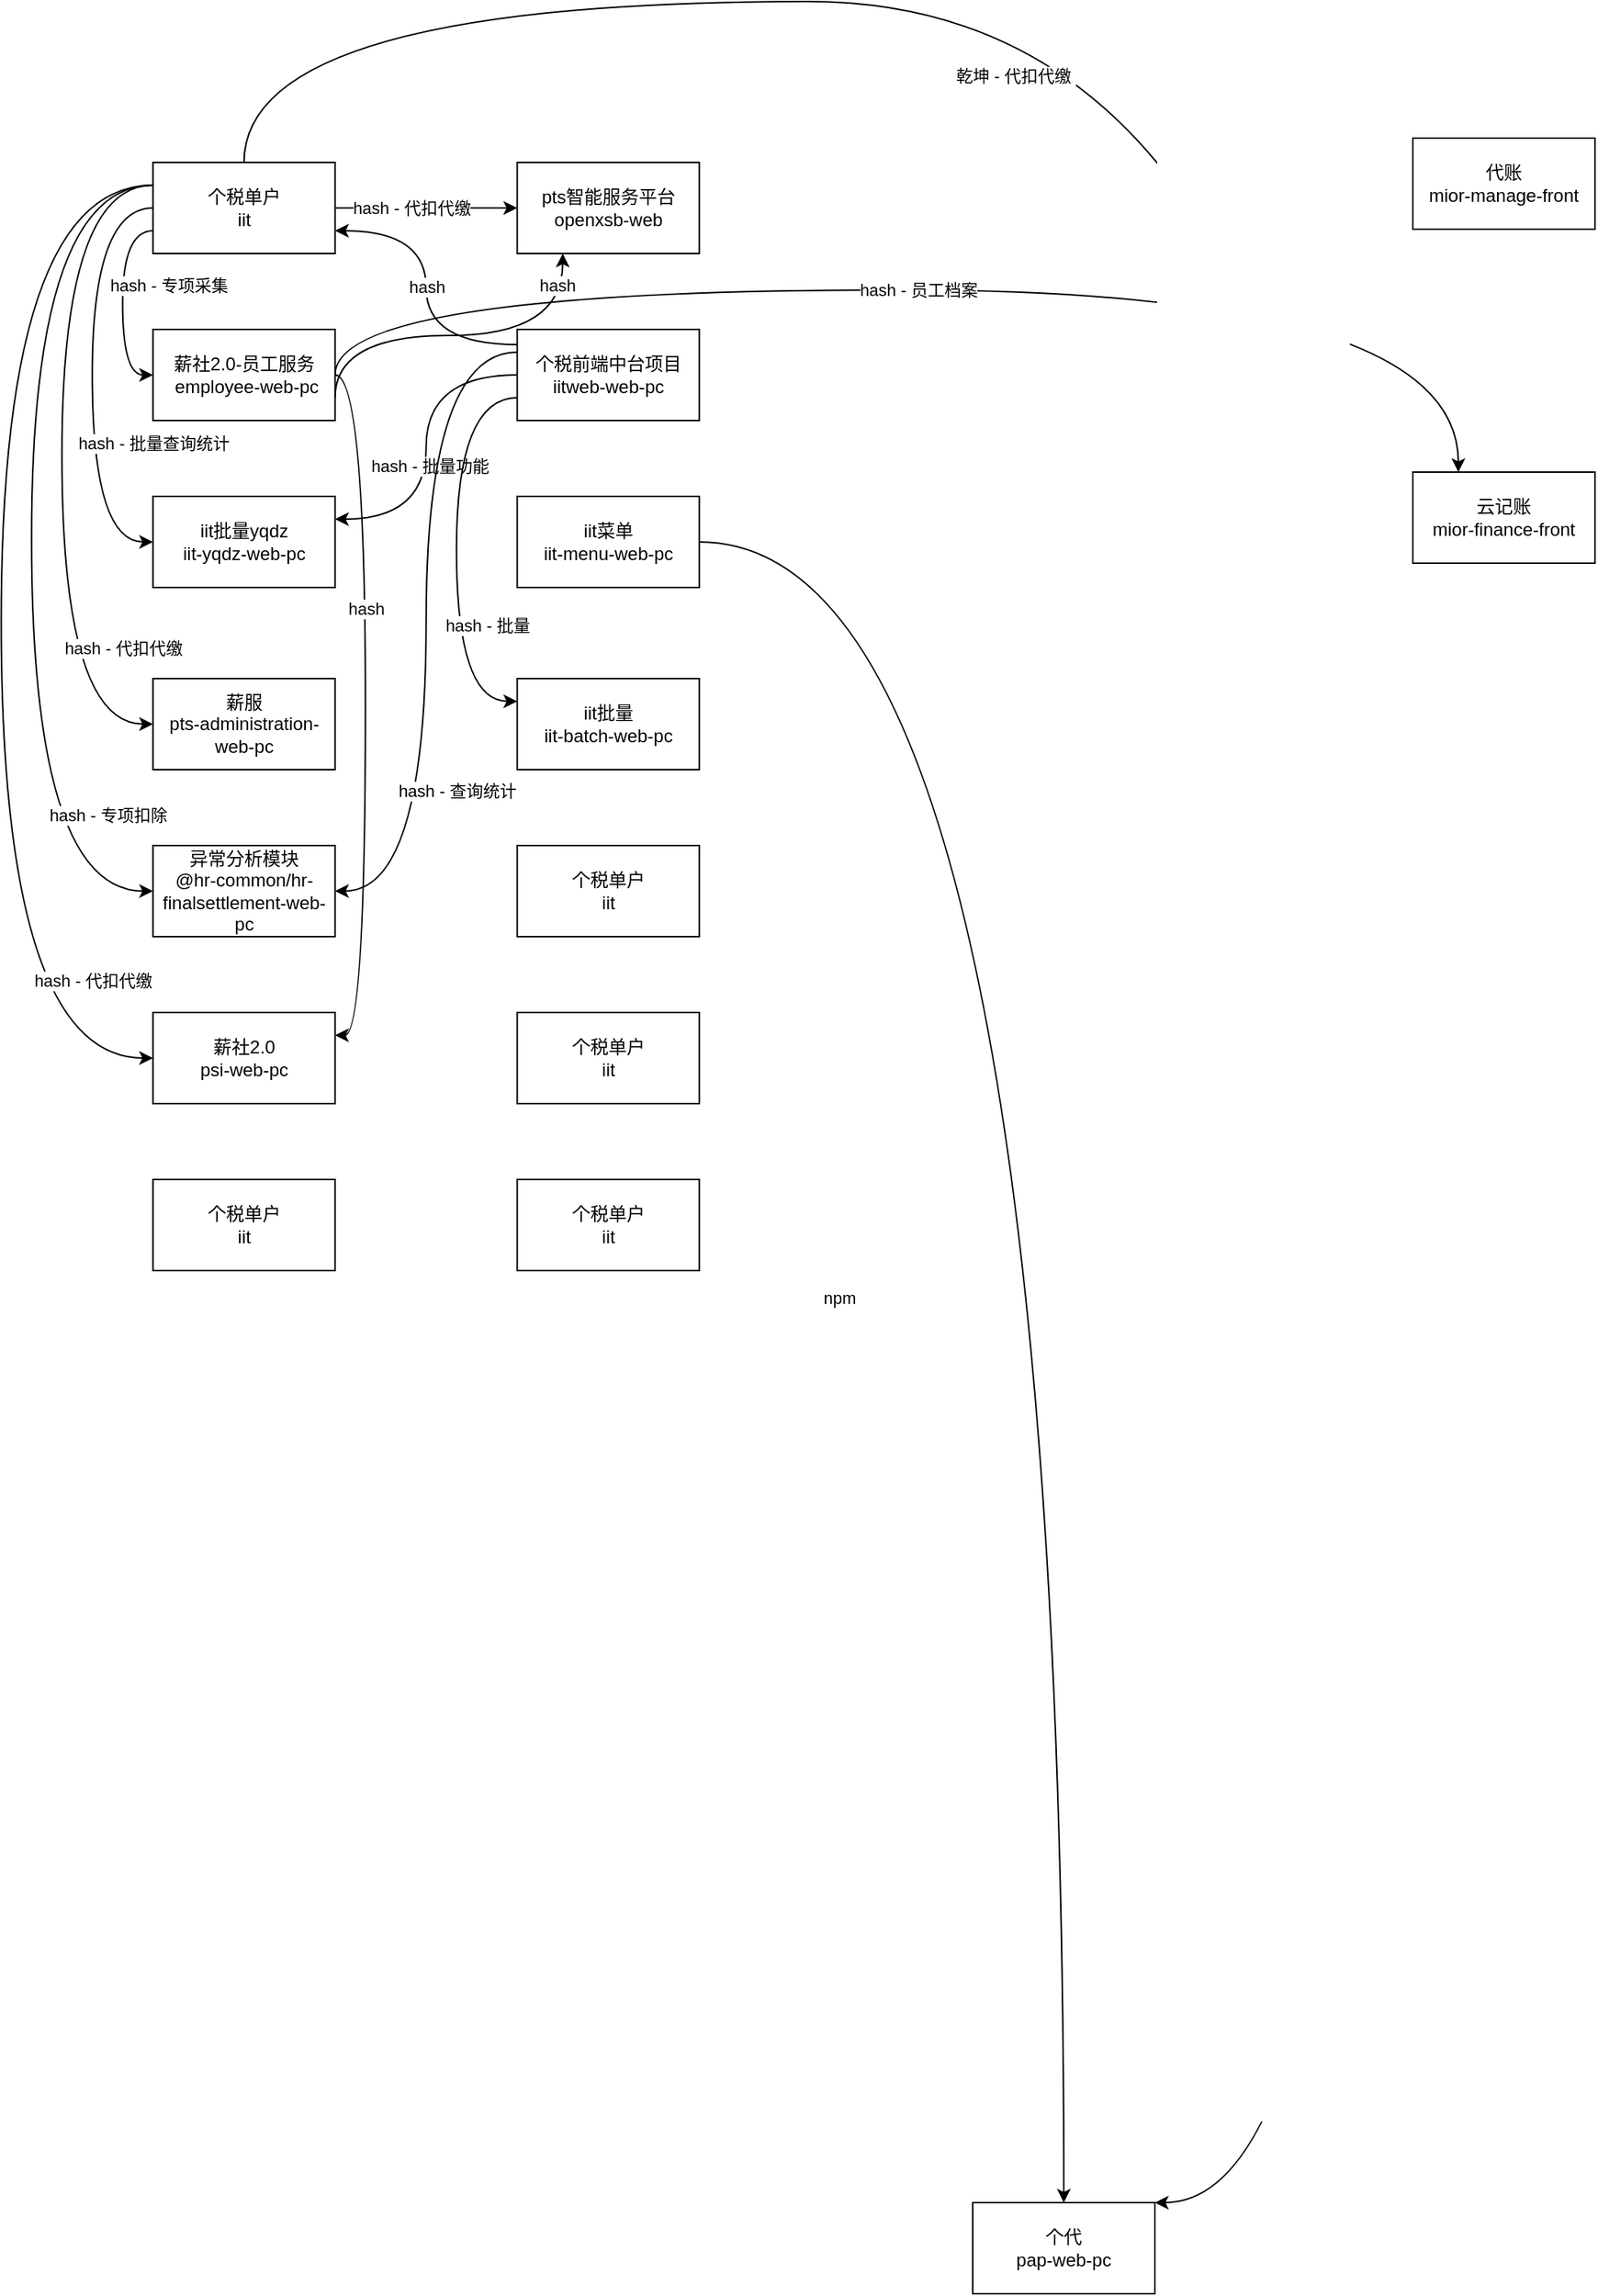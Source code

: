 <mxfile version="14.7.0" type="github">
  <diagram id="C5RBs43oDa-KdzZeNtuy" name="Page-1">
    <mxGraphModel dx="1007" dy="646" grid="1" gridSize="10" guides="1" tooltips="1" connect="1" arrows="1" fold="1" page="1" pageScale="1" pageWidth="1920" pageHeight="1200" math="0" shadow="0">
      <root>
        <mxCell id="WIyWlLk6GJQsqaUBKTNV-0" />
        <mxCell id="WIyWlLk6GJQsqaUBKTNV-1" parent="WIyWlLk6GJQsqaUBKTNV-0" />
        <mxCell id="jXRH5hxhqufLYqnt1CxV-52" style="edgeStyle=orthogonalEdgeStyle;curved=1;jumpStyle=gap;orthogonalLoop=1;jettySize=auto;html=1;exitX=0;exitY=0.75;exitDx=0;exitDy=0;entryX=0;entryY=0.5;entryDx=0;entryDy=0;" edge="1" parent="WIyWlLk6GJQsqaUBKTNV-1" source="jXRH5hxhqufLYqnt1CxV-47" target="jXRH5hxhqufLYqnt1CxV-48">
          <mxGeometry relative="1" as="geometry" />
        </mxCell>
        <mxCell id="jXRH5hxhqufLYqnt1CxV-69" value="hash - 专项采集" style="edgeLabel;html=1;align=center;verticalAlign=middle;resizable=0;points=[];" vertex="1" connectable="0" parent="jXRH5hxhqufLYqnt1CxV-52">
          <mxGeometry x="-0.17" relative="1" as="geometry">
            <mxPoint x="30" as="offset" />
          </mxGeometry>
        </mxCell>
        <mxCell id="jXRH5hxhqufLYqnt1CxV-70" style="edgeStyle=orthogonalEdgeStyle;curved=1;jumpStyle=gap;orthogonalLoop=1;jettySize=auto;html=1;exitX=1;exitY=0.5;exitDx=0;exitDy=0;" edge="1" parent="WIyWlLk6GJQsqaUBKTNV-1" source="jXRH5hxhqufLYqnt1CxV-47" target="jXRH5hxhqufLYqnt1CxV-59">
          <mxGeometry relative="1" as="geometry" />
        </mxCell>
        <mxCell id="jXRH5hxhqufLYqnt1CxV-71" value="hash - 代扣代缴" style="edgeLabel;html=1;align=center;verticalAlign=middle;resizable=0;points=[];" vertex="1" connectable="0" parent="jXRH5hxhqufLYqnt1CxV-70">
          <mxGeometry x="-0.183" y="-2" relative="1" as="geometry">
            <mxPoint x="1" y="-2" as="offset" />
          </mxGeometry>
        </mxCell>
        <mxCell id="jXRH5hxhqufLYqnt1CxV-75" style="edgeStyle=orthogonalEdgeStyle;curved=1;jumpStyle=gap;orthogonalLoop=1;jettySize=auto;html=1;exitX=0;exitY=0.5;exitDx=0;exitDy=0;entryX=0;entryY=0.5;entryDx=0;entryDy=0;" edge="1" parent="WIyWlLk6GJQsqaUBKTNV-1" source="jXRH5hxhqufLYqnt1CxV-47" target="jXRH5hxhqufLYqnt1CxV-49">
          <mxGeometry relative="1" as="geometry">
            <Array as="points">
              <mxPoint x="449.8" y="226" />
              <mxPoint x="449.8" y="446" />
            </Array>
          </mxGeometry>
        </mxCell>
        <mxCell id="jXRH5hxhqufLYqnt1CxV-76" value="hash - 批量查询统计" style="edgeLabel;html=1;align=center;verticalAlign=middle;resizable=0;points=[];" vertex="1" connectable="0" parent="jXRH5hxhqufLYqnt1CxV-75">
          <mxGeometry x="0.3" y="3" relative="1" as="geometry">
            <mxPoint x="37" as="offset" />
          </mxGeometry>
        </mxCell>
        <mxCell id="jXRH5hxhqufLYqnt1CxV-77" style="edgeStyle=orthogonalEdgeStyle;curved=1;jumpStyle=gap;orthogonalLoop=1;jettySize=auto;html=1;exitX=0;exitY=0.25;exitDx=0;exitDy=0;entryX=0;entryY=0.5;entryDx=0;entryDy=0;" edge="1" parent="WIyWlLk6GJQsqaUBKTNV-1" source="jXRH5hxhqufLYqnt1CxV-47" target="jXRH5hxhqufLYqnt1CxV-50">
          <mxGeometry relative="1" as="geometry">
            <Array as="points">
              <mxPoint x="429.8" y="211" />
              <mxPoint x="429.8" y="566" />
            </Array>
          </mxGeometry>
        </mxCell>
        <mxCell id="jXRH5hxhqufLYqnt1CxV-78" value="hash - 代扣代缴" style="edgeLabel;html=1;align=center;verticalAlign=middle;resizable=0;points=[];" vertex="1" connectable="0" parent="jXRH5hxhqufLYqnt1CxV-77">
          <mxGeometry x="0.541" y="10" relative="1" as="geometry">
            <mxPoint x="30" y="-1" as="offset" />
          </mxGeometry>
        </mxCell>
        <mxCell id="jXRH5hxhqufLYqnt1CxV-82" style="edgeStyle=orthogonalEdgeStyle;curved=1;jumpStyle=gap;orthogonalLoop=1;jettySize=auto;html=1;exitX=0;exitY=0.25;exitDx=0;exitDy=0;entryX=0;entryY=0.5;entryDx=0;entryDy=0;" edge="1" parent="WIyWlLk6GJQsqaUBKTNV-1" source="jXRH5hxhqufLYqnt1CxV-47" target="jXRH5hxhqufLYqnt1CxV-51">
          <mxGeometry relative="1" as="geometry">
            <Array as="points">
              <mxPoint x="409.8" y="211" />
              <mxPoint x="409.8" y="676" />
            </Array>
          </mxGeometry>
        </mxCell>
        <mxCell id="jXRH5hxhqufLYqnt1CxV-83" value="hash - 专项扣除" style="edgeLabel;html=1;align=center;verticalAlign=middle;resizable=0;points=[];" vertex="1" connectable="0" parent="jXRH5hxhqufLYqnt1CxV-82">
          <mxGeometry x="0.587" y="23" relative="1" as="geometry">
            <mxPoint x="27" y="-1" as="offset" />
          </mxGeometry>
        </mxCell>
        <mxCell id="jXRH5hxhqufLYqnt1CxV-84" style="edgeStyle=orthogonalEdgeStyle;curved=1;jumpStyle=gap;orthogonalLoop=1;jettySize=auto;html=1;exitX=0;exitY=0.25;exitDx=0;exitDy=0;entryX=0;entryY=0.5;entryDx=0;entryDy=0;" edge="1" parent="WIyWlLk6GJQsqaUBKTNV-1" source="jXRH5hxhqufLYqnt1CxV-47" target="jXRH5hxhqufLYqnt1CxV-64">
          <mxGeometry relative="1" as="geometry">
            <Array as="points">
              <mxPoint x="389.8" y="211" />
              <mxPoint x="389.8" y="786" />
            </Array>
          </mxGeometry>
        </mxCell>
        <mxCell id="jXRH5hxhqufLYqnt1CxV-85" value="hash - 代扣代缴" style="edgeLabel;html=1;align=center;verticalAlign=middle;resizable=0;points=[];" vertex="1" connectable="0" parent="jXRH5hxhqufLYqnt1CxV-84">
          <mxGeometry x="0.61" y="33" relative="1" as="geometry">
            <mxPoint x="27" as="offset" />
          </mxGeometry>
        </mxCell>
        <mxCell id="jXRH5hxhqufLYqnt1CxV-88" style="edgeStyle=orthogonalEdgeStyle;curved=1;jumpStyle=gap;orthogonalLoop=1;jettySize=auto;html=1;exitX=0.5;exitY=0;exitDx=0;exitDy=0;entryX=1;entryY=0;entryDx=0;entryDy=0;" edge="1" parent="WIyWlLk6GJQsqaUBKTNV-1" source="jXRH5hxhqufLYqnt1CxV-47" target="jXRH5hxhqufLYqnt1CxV-56">
          <mxGeometry relative="1" as="geometry">
            <Array as="points">
              <mxPoint x="550" y="90" />
              <mxPoint x="1293" y="90" />
              <mxPoint x="1293" y="1540" />
            </Array>
          </mxGeometry>
        </mxCell>
        <mxCell id="jXRH5hxhqufLYqnt1CxV-100" value="乾坤 -&amp;nbsp;代扣代缴&amp;nbsp;" style="edgeLabel;html=1;align=center;verticalAlign=middle;resizable=0;points=[];" vertex="1" connectable="0" parent="jXRH5hxhqufLYqnt1CxV-88">
          <mxGeometry x="-0.498" y="-49" relative="1" as="geometry">
            <mxPoint x="1" as="offset" />
          </mxGeometry>
        </mxCell>
        <mxCell id="jXRH5hxhqufLYqnt1CxV-47" value="&lt;span&gt;个税单户&lt;/span&gt;&lt;br&gt;&lt;span&gt;iit&lt;/span&gt;" style="rounded=0;whiteSpace=wrap;html=1;gradientColor=none;" vertex="1" parent="WIyWlLk6GJQsqaUBKTNV-1">
          <mxGeometry x="489.8" y="196" width="120" height="60" as="geometry" />
        </mxCell>
        <mxCell id="jXRH5hxhqufLYqnt1CxV-105" style="edgeStyle=orthogonalEdgeStyle;curved=1;jumpStyle=gap;orthogonalLoop=1;jettySize=auto;html=1;exitX=1;exitY=0.5;exitDx=0;exitDy=0;entryX=0.25;entryY=0;entryDx=0;entryDy=0;" edge="1" parent="WIyWlLk6GJQsqaUBKTNV-1" source="jXRH5hxhqufLYqnt1CxV-48" target="jXRH5hxhqufLYqnt1CxV-104">
          <mxGeometry relative="1" as="geometry">
            <Array as="points">
              <mxPoint x="610" y="280" />
              <mxPoint x="1350" y="280" />
            </Array>
          </mxGeometry>
        </mxCell>
        <mxCell id="jXRH5hxhqufLYqnt1CxV-106" value="hash - 员工档案" style="edgeLabel;html=1;align=center;verticalAlign=middle;resizable=0;points=[];" vertex="1" connectable="0" parent="jXRH5hxhqufLYqnt1CxV-105">
          <mxGeometry x="-0.039" relative="1" as="geometry">
            <mxPoint as="offset" />
          </mxGeometry>
        </mxCell>
        <mxCell id="jXRH5hxhqufLYqnt1CxV-107" style="edgeStyle=orthogonalEdgeStyle;curved=1;jumpStyle=gap;orthogonalLoop=1;jettySize=auto;html=1;exitX=1;exitY=0.75;exitDx=0;exitDy=0;entryX=0.25;entryY=1;entryDx=0;entryDy=0;" edge="1" parent="WIyWlLk6GJQsqaUBKTNV-1" source="jXRH5hxhqufLYqnt1CxV-48" target="jXRH5hxhqufLYqnt1CxV-59">
          <mxGeometry relative="1" as="geometry">
            <Array as="points">
              <mxPoint x="610" y="310" />
              <mxPoint x="760" y="310" />
            </Array>
          </mxGeometry>
        </mxCell>
        <mxCell id="jXRH5hxhqufLYqnt1CxV-108" value="hash" style="edgeLabel;html=1;align=center;verticalAlign=middle;resizable=0;points=[];" vertex="1" connectable="0" parent="jXRH5hxhqufLYqnt1CxV-107">
          <mxGeometry x="0.833" y="4" relative="1" as="geometry">
            <mxPoint as="offset" />
          </mxGeometry>
        </mxCell>
        <mxCell id="jXRH5hxhqufLYqnt1CxV-109" style="edgeStyle=orthogonalEdgeStyle;curved=1;jumpStyle=gap;orthogonalLoop=1;jettySize=auto;html=1;exitX=1;exitY=0.5;exitDx=0;exitDy=0;entryX=1;entryY=0.25;entryDx=0;entryDy=0;" edge="1" parent="WIyWlLk6GJQsqaUBKTNV-1" source="jXRH5hxhqufLYqnt1CxV-48" target="jXRH5hxhqufLYqnt1CxV-64">
          <mxGeometry relative="1" as="geometry" />
        </mxCell>
        <mxCell id="jXRH5hxhqufLYqnt1CxV-110" value="hash" style="edgeLabel;html=1;align=center;verticalAlign=middle;resizable=0;points=[];" vertex="1" connectable="0" parent="jXRH5hxhqufLYqnt1CxV-109">
          <mxGeometry x="-0.267" relative="1" as="geometry">
            <mxPoint as="offset" />
          </mxGeometry>
        </mxCell>
        <mxCell id="jXRH5hxhqufLYqnt1CxV-48" value="薪社2.0-员工服务&lt;br&gt;&amp;nbsp;employee-web-pc" style="rounded=0;whiteSpace=wrap;html=1;gradientColor=none;" vertex="1" parent="WIyWlLk6GJQsqaUBKTNV-1">
          <mxGeometry x="489.8" y="306" width="120" height="60" as="geometry" />
        </mxCell>
        <mxCell id="jXRH5hxhqufLYqnt1CxV-49" value="iit批量yqdz&lt;br&gt;iit-yqdz-web-pc" style="rounded=0;whiteSpace=wrap;html=1;gradientColor=none;" vertex="1" parent="WIyWlLk6GJQsqaUBKTNV-1">
          <mxGeometry x="489.8" y="416" width="120" height="60" as="geometry" />
        </mxCell>
        <mxCell id="jXRH5hxhqufLYqnt1CxV-50" value="薪服&lt;br&gt;pts-administration-web-pc" style="rounded=0;whiteSpace=wrap;html=1;gradientColor=none;" vertex="1" parent="WIyWlLk6GJQsqaUBKTNV-1">
          <mxGeometry x="489.8" y="536" width="120" height="60" as="geometry" />
        </mxCell>
        <mxCell id="jXRH5hxhqufLYqnt1CxV-51" value="异常分析模块&lt;br&gt;@hr-common/hr-finalsettlement-web-pc" style="rounded=0;whiteSpace=wrap;html=1;gradientColor=none;" vertex="1" parent="WIyWlLk6GJQsqaUBKTNV-1">
          <mxGeometry x="489.8" y="646" width="120" height="60" as="geometry" />
        </mxCell>
        <mxCell id="jXRH5hxhqufLYqnt1CxV-56" value="个代&lt;br&gt;pap-web-pc" style="rounded=0;whiteSpace=wrap;html=1;gradientColor=none;" vertex="1" parent="WIyWlLk6GJQsqaUBKTNV-1">
          <mxGeometry x="1030" y="1540" width="120" height="60" as="geometry" />
        </mxCell>
        <mxCell id="jXRH5hxhqufLYqnt1CxV-59" value="pts智能服务平台&lt;br&gt;openxsb-web" style="rounded=0;whiteSpace=wrap;html=1;gradientColor=none;" vertex="1" parent="WIyWlLk6GJQsqaUBKTNV-1">
          <mxGeometry x="729.8" y="196" width="120" height="60" as="geometry" />
        </mxCell>
        <mxCell id="jXRH5hxhqufLYqnt1CxV-72" value="hash" style="edgeStyle=orthogonalEdgeStyle;curved=1;jumpStyle=gap;orthogonalLoop=1;jettySize=auto;html=1;entryX=1;entryY=0.75;entryDx=0;entryDy=0;" edge="1" parent="WIyWlLk6GJQsqaUBKTNV-1" source="jXRH5hxhqufLYqnt1CxV-60" target="jXRH5hxhqufLYqnt1CxV-47">
          <mxGeometry relative="1" as="geometry">
            <Array as="points">
              <mxPoint x="669.8" y="316" />
              <mxPoint x="669.8" y="241" />
            </Array>
          </mxGeometry>
        </mxCell>
        <mxCell id="jXRH5hxhqufLYqnt1CxV-73" style="edgeStyle=orthogonalEdgeStyle;curved=1;jumpStyle=gap;orthogonalLoop=1;jettySize=auto;html=1;entryX=1;entryY=0.25;entryDx=0;entryDy=0;exitX=0;exitY=0.5;exitDx=0;exitDy=0;" edge="1" parent="WIyWlLk6GJQsqaUBKTNV-1" source="jXRH5hxhqufLYqnt1CxV-60" target="jXRH5hxhqufLYqnt1CxV-49">
          <mxGeometry relative="1" as="geometry">
            <mxPoint x="719.8" y="336" as="sourcePoint" />
          </mxGeometry>
        </mxCell>
        <mxCell id="jXRH5hxhqufLYqnt1CxV-74" value="hash - 批量功能" style="edgeLabel;html=1;align=center;verticalAlign=middle;resizable=0;points=[];" vertex="1" connectable="0" parent="jXRH5hxhqufLYqnt1CxV-73">
          <mxGeometry x="0.11" y="2" relative="1" as="geometry">
            <mxPoint as="offset" />
          </mxGeometry>
        </mxCell>
        <mxCell id="jXRH5hxhqufLYqnt1CxV-92" style="edgeStyle=orthogonalEdgeStyle;curved=1;jumpStyle=gap;orthogonalLoop=1;jettySize=auto;html=1;exitX=0;exitY=0.75;exitDx=0;exitDy=0;entryX=0;entryY=0.25;entryDx=0;entryDy=0;" edge="1" parent="WIyWlLk6GJQsqaUBKTNV-1" source="jXRH5hxhqufLYqnt1CxV-60" target="jXRH5hxhqufLYqnt1CxV-62">
          <mxGeometry relative="1" as="geometry">
            <Array as="points">
              <mxPoint x="689.8" y="351" />
              <mxPoint x="689.8" y="551" />
            </Array>
          </mxGeometry>
        </mxCell>
        <mxCell id="jXRH5hxhqufLYqnt1CxV-93" value="hash - 批量" style="edgeLabel;html=1;align=center;verticalAlign=middle;resizable=0;points=[];" vertex="1" connectable="0" parent="jXRH5hxhqufLYqnt1CxV-92">
          <mxGeometry x="0.357" relative="1" as="geometry">
            <mxPoint x="20" as="offset" />
          </mxGeometry>
        </mxCell>
        <mxCell id="jXRH5hxhqufLYqnt1CxV-95" style="edgeStyle=orthogonalEdgeStyle;curved=1;jumpStyle=gap;orthogonalLoop=1;jettySize=auto;html=1;exitX=0;exitY=0.25;exitDx=0;exitDy=0;entryX=1;entryY=0.5;entryDx=0;entryDy=0;" edge="1" parent="WIyWlLk6GJQsqaUBKTNV-1" source="jXRH5hxhqufLYqnt1CxV-60" target="jXRH5hxhqufLYqnt1CxV-51">
          <mxGeometry relative="1" as="geometry" />
        </mxCell>
        <mxCell id="jXRH5hxhqufLYqnt1CxV-96" value="hash - 查询统计" style="edgeLabel;html=1;align=center;verticalAlign=middle;resizable=0;points=[];" vertex="1" connectable="0" parent="jXRH5hxhqufLYqnt1CxV-95">
          <mxGeometry x="0.469" y="-8" relative="1" as="geometry">
            <mxPoint x="28" as="offset" />
          </mxGeometry>
        </mxCell>
        <mxCell id="jXRH5hxhqufLYqnt1CxV-60" value="个税前端中台项目&lt;br&gt;iitweb-web-pc" style="rounded=0;whiteSpace=wrap;html=1;gradientColor=none;" vertex="1" parent="WIyWlLk6GJQsqaUBKTNV-1">
          <mxGeometry x="729.8" y="306" width="120" height="60" as="geometry" />
        </mxCell>
        <mxCell id="jXRH5hxhqufLYqnt1CxV-86" style="edgeStyle=orthogonalEdgeStyle;curved=1;jumpStyle=gap;orthogonalLoop=1;jettySize=auto;html=1;exitX=1;exitY=0.5;exitDx=0;exitDy=0;" edge="1" parent="WIyWlLk6GJQsqaUBKTNV-1" source="jXRH5hxhqufLYqnt1CxV-61" target="jXRH5hxhqufLYqnt1CxV-56">
          <mxGeometry relative="1" as="geometry" />
        </mxCell>
        <mxCell id="jXRH5hxhqufLYqnt1CxV-87" value="npm" style="edgeLabel;html=1;align=center;verticalAlign=middle;resizable=0;points=[];" vertex="1" connectable="0" parent="jXRH5hxhqufLYqnt1CxV-86">
          <mxGeometry x="0.106" y="-148" relative="1" as="geometry">
            <mxPoint as="offset" />
          </mxGeometry>
        </mxCell>
        <mxCell id="jXRH5hxhqufLYqnt1CxV-61" value="iit菜单&lt;br&gt;iit-menu-web-pc" style="rounded=0;whiteSpace=wrap;html=1;gradientColor=none;" vertex="1" parent="WIyWlLk6GJQsqaUBKTNV-1">
          <mxGeometry x="729.8" y="416" width="120" height="60" as="geometry" />
        </mxCell>
        <mxCell id="jXRH5hxhqufLYqnt1CxV-62" value="iit批量&lt;br&gt;iit-batch-web-pc" style="rounded=0;whiteSpace=wrap;html=1;gradientColor=none;" vertex="1" parent="WIyWlLk6GJQsqaUBKTNV-1">
          <mxGeometry x="729.8" y="536" width="120" height="60" as="geometry" />
        </mxCell>
        <mxCell id="jXRH5hxhqufLYqnt1CxV-63" value="&lt;span&gt;个税单户&lt;/span&gt;&lt;br&gt;&lt;span&gt;iit&lt;/span&gt;" style="rounded=0;whiteSpace=wrap;html=1;gradientColor=none;" vertex="1" parent="WIyWlLk6GJQsqaUBKTNV-1">
          <mxGeometry x="729.8" y="646" width="120" height="60" as="geometry" />
        </mxCell>
        <mxCell id="jXRH5hxhqufLYqnt1CxV-64" value="薪社2.0&lt;br&gt;psi-web-pc" style="rounded=0;whiteSpace=wrap;html=1;gradientColor=none;" vertex="1" parent="WIyWlLk6GJQsqaUBKTNV-1">
          <mxGeometry x="489.8" y="756" width="120" height="60" as="geometry" />
        </mxCell>
        <mxCell id="jXRH5hxhqufLYqnt1CxV-65" value="&lt;span&gt;个税单户&lt;/span&gt;&lt;br&gt;&lt;span&gt;iit&lt;/span&gt;" style="rounded=0;whiteSpace=wrap;html=1;gradientColor=none;" vertex="1" parent="WIyWlLk6GJQsqaUBKTNV-1">
          <mxGeometry x="729.8" y="756" width="120" height="60" as="geometry" />
        </mxCell>
        <mxCell id="jXRH5hxhqufLYqnt1CxV-66" value="&lt;span&gt;个税单户&lt;/span&gt;&lt;br&gt;&lt;span&gt;iit&lt;/span&gt;" style="rounded=0;whiteSpace=wrap;html=1;gradientColor=none;" vertex="1" parent="WIyWlLk6GJQsqaUBKTNV-1">
          <mxGeometry x="489.8" y="866" width="120" height="60" as="geometry" />
        </mxCell>
        <mxCell id="jXRH5hxhqufLYqnt1CxV-67" value="&lt;span&gt;个税单户&lt;/span&gt;&lt;br&gt;&lt;span&gt;iit&lt;/span&gt;" style="rounded=0;whiteSpace=wrap;html=1;gradientColor=none;" vertex="1" parent="WIyWlLk6GJQsqaUBKTNV-1">
          <mxGeometry x="729.8" y="866" width="120" height="60" as="geometry" />
        </mxCell>
        <mxCell id="jXRH5hxhqufLYqnt1CxV-68" value="代账&lt;br&gt;mior-manage-front" style="rounded=0;whiteSpace=wrap;html=1;gradientColor=none;" vertex="1" parent="WIyWlLk6GJQsqaUBKTNV-1">
          <mxGeometry x="1320" y="180" width="120" height="60" as="geometry" />
        </mxCell>
        <mxCell id="jXRH5hxhqufLYqnt1CxV-104" value="云记账&lt;br&gt;mior-finance-front" style="rounded=0;whiteSpace=wrap;html=1;gradientColor=none;" vertex="1" parent="WIyWlLk6GJQsqaUBKTNV-1">
          <mxGeometry x="1320" y="400" width="120" height="60" as="geometry" />
        </mxCell>
      </root>
    </mxGraphModel>
  </diagram>
</mxfile>
